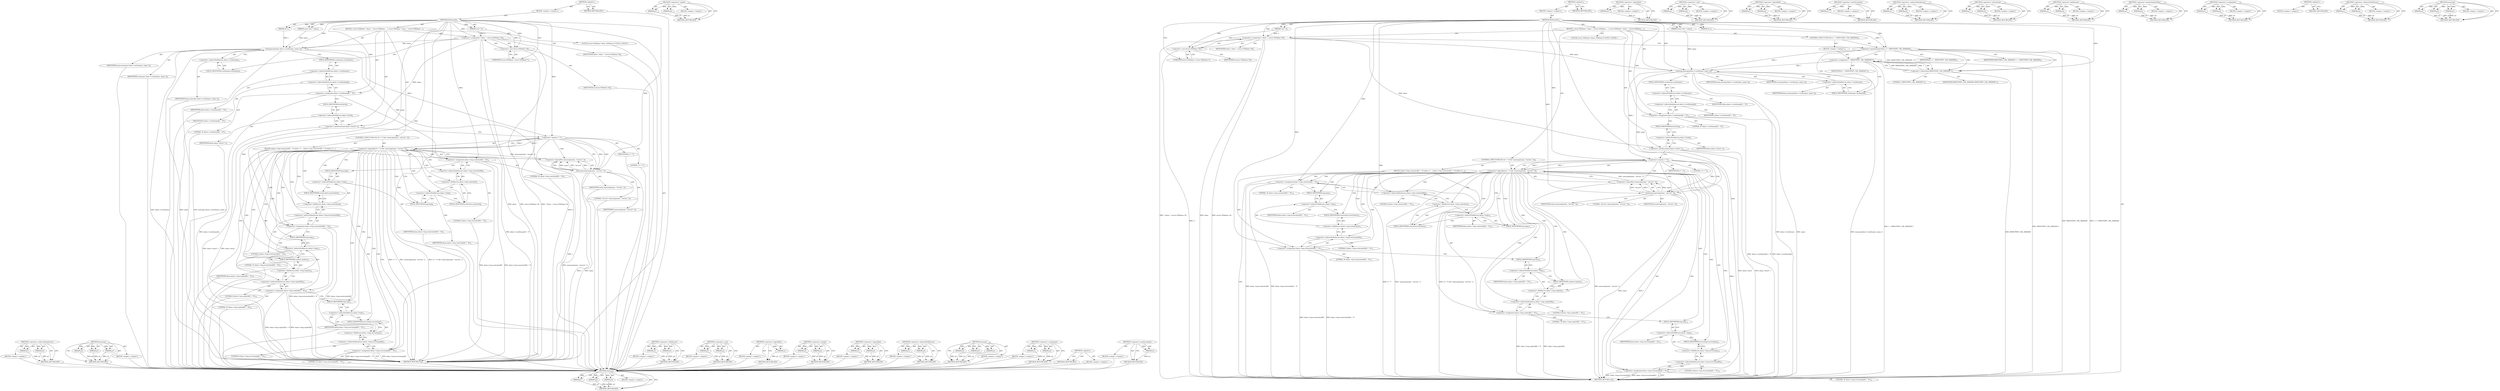 digraph "memcmp" {
vulnerable_131 [label=<(METHOD,&lt;operator&gt;.indirectIndexAccess)>];
vulnerable_132 [label=<(PARAM,p1)>];
vulnerable_133 [label=<(PARAM,p2)>];
vulnerable_134 [label=<(BLOCK,&lt;empty&gt;,&lt;empty&gt;)>];
vulnerable_135 [label=<(METHOD_RETURN,ANY)>];
vulnerable_154 [label=<(METHOD,memcmp)>];
vulnerable_155 [label=<(PARAM,p1)>];
vulnerable_156 [label=<(PARAM,p2)>];
vulnerable_157 [label=<(PARAM,p3)>];
vulnerable_158 [label=<(BLOCK,&lt;empty&gt;,&lt;empty&gt;)>];
vulnerable_159 [label=<(METHOD_RETURN,ANY)>];
vulnerable_6 [label=<(METHOD,&lt;global&gt;)<SUB>1</SUB>>];
vulnerable_7 [label=<(BLOCK,&lt;empty&gt;,&lt;empty&gt;)<SUB>1</SUB>>];
vulnerable_8 [label=<(METHOD,IGDstartelt)<SUB>1</SUB>>];
vulnerable_9 [label=<(PARAM,void * d)<SUB>1</SUB>>];
vulnerable_10 [label=<(PARAM,const char * name)<SUB>1</SUB>>];
vulnerable_11 [label=<(PARAM,int l)<SUB>1</SUB>>];
vulnerable_12 [label=<(BLOCK,{
 	struct IGDdatas * datas = (struct IGDdatas ...,{
 	struct IGDdatas * datas = (struct IGDdatas ...)<SUB>2</SUB>>];
vulnerable_13 [label="<(LOCAL,struct IGDdatas* datas: IGDdatas*)<SUB>3</SUB>>"];
vulnerable_14 [label=<(&lt;operator&gt;.assignment,* datas = (struct IGDdatas *)d)<SUB>3</SUB>>];
vulnerable_15 [label=<(IDENTIFIER,datas,* datas = (struct IGDdatas *)d)<SUB>3</SUB>>];
vulnerable_16 [label=<(&lt;operator&gt;.cast,(struct IGDdatas *)d)<SUB>3</SUB>>];
vulnerable_17 [label=<(UNKNOWN,struct IGDdatas *,struct IGDdatas *)<SUB>3</SUB>>];
vulnerable_18 [label=<(IDENTIFIER,d,(struct IGDdatas *)d)<SUB>3</SUB>>];
vulnerable_19 [label=<(memcpy,memcpy( datas-&gt;cureltname, name, l))<SUB>4</SUB>>];
vulnerable_20 [label=<(&lt;operator&gt;.indirectFieldAccess,datas-&gt;cureltname)<SUB>4</SUB>>];
vulnerable_21 [label=<(IDENTIFIER,datas,memcpy( datas-&gt;cureltname, name, l))<SUB>4</SUB>>];
vulnerable_22 [label=<(FIELD_IDENTIFIER,cureltname,cureltname)<SUB>4</SUB>>];
vulnerable_23 [label=<(IDENTIFIER,name,memcpy( datas-&gt;cureltname, name, l))<SUB>4</SUB>>];
vulnerable_24 [label=<(IDENTIFIER,l,memcpy( datas-&gt;cureltname, name, l))<SUB>4</SUB>>];
vulnerable_25 [label=<(&lt;operator&gt;.assignment,datas-&gt;cureltname[l] = '\0')<SUB>5</SUB>>];
vulnerable_26 [label=<(&lt;operator&gt;.indirectIndexAccess,datas-&gt;cureltname[l])<SUB>5</SUB>>];
vulnerable_27 [label=<(&lt;operator&gt;.indirectFieldAccess,datas-&gt;cureltname)<SUB>5</SUB>>];
vulnerable_28 [label=<(IDENTIFIER,datas,datas-&gt;cureltname[l] = '\0')<SUB>5</SUB>>];
vulnerable_29 [label=<(FIELD_IDENTIFIER,cureltname,cureltname)<SUB>5</SUB>>];
vulnerable_30 [label=<(IDENTIFIER,l,datas-&gt;cureltname[l] = '\0')<SUB>5</SUB>>];
vulnerable_31 [label=<(LITERAL,'\0',datas-&gt;cureltname[l] = '\0')<SUB>5</SUB>>];
vulnerable_32 [label=<(&lt;operator&gt;.postIncrement,datas-&gt;level++)<SUB>6</SUB>>];
vulnerable_33 [label=<(&lt;operator&gt;.indirectFieldAccess,datas-&gt;level)<SUB>6</SUB>>];
vulnerable_34 [label=<(IDENTIFIER,datas,datas-&gt;level++)<SUB>6</SUB>>];
vulnerable_35 [label=<(FIELD_IDENTIFIER,level,level)<SUB>6</SUB>>];
vulnerable_36 [label=<(CONTROL_STRUCTURE,IF,if ((l==7) &amp;&amp; !memcmp(name, &quot;service&quot;, l)))<SUB>7</SUB>>];
vulnerable_37 [label=<(&lt;operator&gt;.logicalAnd,(l==7) &amp;&amp; !memcmp(name, &quot;service&quot;, l))<SUB>7</SUB>>];
vulnerable_38 [label=<(&lt;operator&gt;.equals,l==7)<SUB>7</SUB>>];
vulnerable_39 [label=<(IDENTIFIER,l,l==7)<SUB>7</SUB>>];
vulnerable_40 [label=<(LITERAL,7,l==7)<SUB>7</SUB>>];
vulnerable_41 [label=<(&lt;operator&gt;.logicalNot,!memcmp(name, &quot;service&quot;, l))<SUB>7</SUB>>];
vulnerable_42 [label=<(memcmp,memcmp(name, &quot;service&quot;, l))<SUB>7</SUB>>];
vulnerable_43 [label=<(IDENTIFIER,name,memcmp(name, &quot;service&quot;, l))<SUB>7</SUB>>];
vulnerable_44 [label=<(LITERAL,&quot;service&quot;,memcmp(name, &quot;service&quot;, l))<SUB>7</SUB>>];
vulnerable_45 [label=<(IDENTIFIER,l,memcmp(name, &quot;service&quot;, l))<SUB>7</SUB>>];
vulnerable_46 [label=<(BLOCK,{
		datas-&gt;tmp.controlurl[0] = '\0';
		datas-&gt;t...,{
		datas-&gt;tmp.controlurl[0] = '\0';
		datas-&gt;t...)<SUB>7</SUB>>];
vulnerable_47 [label=<(&lt;operator&gt;.assignment,datas-&gt;tmp.controlurl[0] = '\0')<SUB>8</SUB>>];
vulnerable_48 [label=<(&lt;operator&gt;.indirectIndexAccess,datas-&gt;tmp.controlurl[0])<SUB>8</SUB>>];
vulnerable_49 [label=<(&lt;operator&gt;.fieldAccess,datas-&gt;tmp.controlurl)<SUB>8</SUB>>];
vulnerable_50 [label=<(&lt;operator&gt;.indirectFieldAccess,datas-&gt;tmp)<SUB>8</SUB>>];
vulnerable_51 [label=<(IDENTIFIER,datas,datas-&gt;tmp.controlurl[0] = '\0')<SUB>8</SUB>>];
vulnerable_52 [label=<(FIELD_IDENTIFIER,tmp,tmp)<SUB>8</SUB>>];
vulnerable_53 [label=<(FIELD_IDENTIFIER,controlurl,controlurl)<SUB>8</SUB>>];
vulnerable_54 [label=<(LITERAL,0,datas-&gt;tmp.controlurl[0] = '\0')<SUB>8</SUB>>];
vulnerable_55 [label=<(LITERAL,'\0',datas-&gt;tmp.controlurl[0] = '\0')<SUB>8</SUB>>];
vulnerable_56 [label=<(&lt;operator&gt;.assignment,datas-&gt;tmp.eventsuburl[0] = '\0')<SUB>9</SUB>>];
vulnerable_57 [label=<(&lt;operator&gt;.indirectIndexAccess,datas-&gt;tmp.eventsuburl[0])<SUB>9</SUB>>];
vulnerable_58 [label=<(&lt;operator&gt;.fieldAccess,datas-&gt;tmp.eventsuburl)<SUB>9</SUB>>];
vulnerable_59 [label=<(&lt;operator&gt;.indirectFieldAccess,datas-&gt;tmp)<SUB>9</SUB>>];
vulnerable_60 [label=<(IDENTIFIER,datas,datas-&gt;tmp.eventsuburl[0] = '\0')<SUB>9</SUB>>];
vulnerable_61 [label=<(FIELD_IDENTIFIER,tmp,tmp)<SUB>9</SUB>>];
vulnerable_62 [label=<(FIELD_IDENTIFIER,eventsuburl,eventsuburl)<SUB>9</SUB>>];
vulnerable_63 [label=<(LITERAL,0,datas-&gt;tmp.eventsuburl[0] = '\0')<SUB>9</SUB>>];
vulnerable_64 [label=<(LITERAL,'\0',datas-&gt;tmp.eventsuburl[0] = '\0')<SUB>9</SUB>>];
vulnerable_65 [label=<(&lt;operator&gt;.assignment,datas-&gt;tmp.scpdurl[0] = '\0')<SUB>10</SUB>>];
vulnerable_66 [label=<(&lt;operator&gt;.indirectIndexAccess,datas-&gt;tmp.scpdurl[0])<SUB>10</SUB>>];
vulnerable_67 [label=<(&lt;operator&gt;.fieldAccess,datas-&gt;tmp.scpdurl)<SUB>10</SUB>>];
vulnerable_68 [label=<(&lt;operator&gt;.indirectFieldAccess,datas-&gt;tmp)<SUB>10</SUB>>];
vulnerable_69 [label=<(IDENTIFIER,datas,datas-&gt;tmp.scpdurl[0] = '\0')<SUB>10</SUB>>];
vulnerable_70 [label=<(FIELD_IDENTIFIER,tmp,tmp)<SUB>10</SUB>>];
vulnerable_71 [label=<(FIELD_IDENTIFIER,scpdurl,scpdurl)<SUB>10</SUB>>];
vulnerable_72 [label=<(LITERAL,0,datas-&gt;tmp.scpdurl[0] = '\0')<SUB>10</SUB>>];
vulnerable_73 [label=<(LITERAL,'\0',datas-&gt;tmp.scpdurl[0] = '\0')<SUB>10</SUB>>];
vulnerable_74 [label=<(&lt;operator&gt;.assignment,datas-&gt;tmp.servicetype[0] = '\0')<SUB>11</SUB>>];
vulnerable_75 [label=<(&lt;operator&gt;.indirectIndexAccess,datas-&gt;tmp.servicetype[0])<SUB>11</SUB>>];
vulnerable_76 [label=<(&lt;operator&gt;.fieldAccess,datas-&gt;tmp.servicetype)<SUB>11</SUB>>];
vulnerable_77 [label=<(&lt;operator&gt;.indirectFieldAccess,datas-&gt;tmp)<SUB>11</SUB>>];
vulnerable_78 [label=<(IDENTIFIER,datas,datas-&gt;tmp.servicetype[0] = '\0')<SUB>11</SUB>>];
vulnerable_79 [label=<(FIELD_IDENTIFIER,tmp,tmp)<SUB>11</SUB>>];
vulnerable_80 [label=<(FIELD_IDENTIFIER,servicetype,servicetype)<SUB>11</SUB>>];
vulnerable_81 [label=<(LITERAL,0,datas-&gt;tmp.servicetype[0] = '\0')<SUB>11</SUB>>];
vulnerable_82 [label=<(LITERAL,'\0',datas-&gt;tmp.servicetype[0] = '\0')<SUB>11</SUB>>];
vulnerable_83 [label=<(METHOD_RETURN,void)<SUB>1</SUB>>];
vulnerable_85 [label=<(METHOD_RETURN,ANY)<SUB>1</SUB>>];
vulnerable_160 [label=<(METHOD,&lt;operator&gt;.fieldAccess)>];
vulnerable_161 [label=<(PARAM,p1)>];
vulnerable_162 [label=<(PARAM,p2)>];
vulnerable_163 [label=<(BLOCK,&lt;empty&gt;,&lt;empty&gt;)>];
vulnerable_164 [label=<(METHOD_RETURN,ANY)>];
vulnerable_115 [label=<(METHOD,&lt;operator&gt;.cast)>];
vulnerable_116 [label=<(PARAM,p1)>];
vulnerable_117 [label=<(PARAM,p2)>];
vulnerable_118 [label=<(BLOCK,&lt;empty&gt;,&lt;empty&gt;)>];
vulnerable_119 [label=<(METHOD_RETURN,ANY)>];
vulnerable_150 [label=<(METHOD,&lt;operator&gt;.logicalNot)>];
vulnerable_151 [label=<(PARAM,p1)>];
vulnerable_152 [label=<(BLOCK,&lt;empty&gt;,&lt;empty&gt;)>];
vulnerable_153 [label=<(METHOD_RETURN,ANY)>];
vulnerable_145 [label=<(METHOD,&lt;operator&gt;.equals)>];
vulnerable_146 [label=<(PARAM,p1)>];
vulnerable_147 [label=<(PARAM,p2)>];
vulnerable_148 [label=<(BLOCK,&lt;empty&gt;,&lt;empty&gt;)>];
vulnerable_149 [label=<(METHOD_RETURN,ANY)>];
vulnerable_140 [label=<(METHOD,&lt;operator&gt;.logicalAnd)>];
vulnerable_141 [label=<(PARAM,p1)>];
vulnerable_142 [label=<(PARAM,p2)>];
vulnerable_143 [label=<(BLOCK,&lt;empty&gt;,&lt;empty&gt;)>];
vulnerable_144 [label=<(METHOD_RETURN,ANY)>];
vulnerable_126 [label=<(METHOD,&lt;operator&gt;.indirectFieldAccess)>];
vulnerable_127 [label=<(PARAM,p1)>];
vulnerable_128 [label=<(PARAM,p2)>];
vulnerable_129 [label=<(BLOCK,&lt;empty&gt;,&lt;empty&gt;)>];
vulnerable_130 [label=<(METHOD_RETURN,ANY)>];
vulnerable_120 [label=<(METHOD,memcpy)>];
vulnerable_121 [label=<(PARAM,p1)>];
vulnerable_122 [label=<(PARAM,p2)>];
vulnerable_123 [label=<(PARAM,p3)>];
vulnerable_124 [label=<(BLOCK,&lt;empty&gt;,&lt;empty&gt;)>];
vulnerable_125 [label=<(METHOD_RETURN,ANY)>];
vulnerable_110 [label=<(METHOD,&lt;operator&gt;.assignment)>];
vulnerable_111 [label=<(PARAM,p1)>];
vulnerable_112 [label=<(PARAM,p2)>];
vulnerable_113 [label=<(BLOCK,&lt;empty&gt;,&lt;empty&gt;)>];
vulnerable_114 [label=<(METHOD_RETURN,ANY)>];
vulnerable_104 [label=<(METHOD,&lt;global&gt;)<SUB>1</SUB>>];
vulnerable_105 [label=<(BLOCK,&lt;empty&gt;,&lt;empty&gt;)>];
vulnerable_106 [label=<(METHOD_RETURN,ANY)>];
vulnerable_136 [label=<(METHOD,&lt;operator&gt;.postIncrement)>];
vulnerable_137 [label=<(PARAM,p1)>];
vulnerable_138 [label=<(BLOCK,&lt;empty&gt;,&lt;empty&gt;)>];
vulnerable_139 [label=<(METHOD_RETURN,ANY)>];
fixed_140 [label=<(METHOD,memcpy)>];
fixed_141 [label=<(PARAM,p1)>];
fixed_142 [label=<(PARAM,p2)>];
fixed_143 [label=<(PARAM,p3)>];
fixed_144 [label=<(BLOCK,&lt;empty&gt;,&lt;empty&gt;)>];
fixed_145 [label=<(METHOD_RETURN,ANY)>];
fixed_165 [label=<(METHOD,&lt;operator&gt;.equals)>];
fixed_166 [label=<(PARAM,p1)>];
fixed_167 [label=<(PARAM,p2)>];
fixed_168 [label=<(BLOCK,&lt;empty&gt;,&lt;empty&gt;)>];
fixed_169 [label=<(METHOD_RETURN,ANY)>];
fixed_6 [label=<(METHOD,&lt;global&gt;)<SUB>1</SUB>>];
fixed_7 [label=<(BLOCK,&lt;empty&gt;,&lt;empty&gt;)<SUB>1</SUB>>];
fixed_8 [label=<(METHOD,IGDstartelt)<SUB>1</SUB>>];
fixed_9 [label=<(PARAM,void * d)<SUB>1</SUB>>];
fixed_10 [label=<(PARAM,const char * name)<SUB>1</SUB>>];
fixed_11 [label=<(PARAM,int l)<SUB>1</SUB>>];
fixed_12 [label=<(BLOCK,{
 	struct IGDdatas * datas = (struct IGDdatas ...,{
 	struct IGDdatas * datas = (struct IGDdatas ...)<SUB>2</SUB>>];
fixed_13 [label="<(LOCAL,struct IGDdatas* datas: IGDdatas*)<SUB>3</SUB>>"];
fixed_14 [label=<(&lt;operator&gt;.assignment,* datas = (struct IGDdatas *)d)<SUB>3</SUB>>];
fixed_15 [label=<(IDENTIFIER,datas,* datas = (struct IGDdatas *)d)<SUB>3</SUB>>];
fixed_16 [label=<(&lt;operator&gt;.cast,(struct IGDdatas *)d)<SUB>3</SUB>>];
fixed_17 [label=<(UNKNOWN,struct IGDdatas *,struct IGDdatas *)<SUB>3</SUB>>];
fixed_18 [label=<(IDENTIFIER,d,(struct IGDdatas *)d)<SUB>3</SUB>>];
fixed_19 [label=<(CONTROL_STRUCTURE,IF,if (l &gt;= MINIUPNPC_URL_MAXSIZE))<SUB>4</SUB>>];
fixed_20 [label=<(&lt;operator&gt;.greaterEqualsThan,l &gt;= MINIUPNPC_URL_MAXSIZE)<SUB>4</SUB>>];
fixed_21 [label=<(IDENTIFIER,l,l &gt;= MINIUPNPC_URL_MAXSIZE)<SUB>4</SUB>>];
fixed_22 [label=<(IDENTIFIER,MINIUPNPC_URL_MAXSIZE,l &gt;= MINIUPNPC_URL_MAXSIZE)<SUB>4</SUB>>];
fixed_23 [label=<(BLOCK,&lt;empty&gt;,&lt;empty&gt;)<SUB>5</SUB>>];
fixed_24 [label=<(&lt;operator&gt;.assignment,l = MINIUPNPC_URL_MAXSIZE-1)<SUB>5</SUB>>];
fixed_25 [label=<(IDENTIFIER,l,l = MINIUPNPC_URL_MAXSIZE-1)<SUB>5</SUB>>];
fixed_26 [label=<(&lt;operator&gt;.subtraction,MINIUPNPC_URL_MAXSIZE-1)<SUB>5</SUB>>];
fixed_27 [label=<(IDENTIFIER,MINIUPNPC_URL_MAXSIZE,MINIUPNPC_URL_MAXSIZE-1)<SUB>5</SUB>>];
fixed_28 [label=<(LITERAL,1,MINIUPNPC_URL_MAXSIZE-1)<SUB>5</SUB>>];
fixed_29 [label=<(memcpy,memcpy(datas-&gt;cureltname, name, l))<SUB>6</SUB>>];
fixed_30 [label=<(&lt;operator&gt;.indirectFieldAccess,datas-&gt;cureltname)<SUB>6</SUB>>];
fixed_31 [label=<(IDENTIFIER,datas,memcpy(datas-&gt;cureltname, name, l))<SUB>6</SUB>>];
fixed_32 [label=<(FIELD_IDENTIFIER,cureltname,cureltname)<SUB>6</SUB>>];
fixed_33 [label=<(IDENTIFIER,name,memcpy(datas-&gt;cureltname, name, l))<SUB>6</SUB>>];
fixed_34 [label=<(IDENTIFIER,l,memcpy(datas-&gt;cureltname, name, l))<SUB>6</SUB>>];
fixed_35 [label=<(&lt;operator&gt;.assignment,datas-&gt;cureltname[l] = '\0')<SUB>7</SUB>>];
fixed_36 [label=<(&lt;operator&gt;.indirectIndexAccess,datas-&gt;cureltname[l])<SUB>7</SUB>>];
fixed_37 [label=<(&lt;operator&gt;.indirectFieldAccess,datas-&gt;cureltname)<SUB>7</SUB>>];
fixed_38 [label=<(IDENTIFIER,datas,datas-&gt;cureltname[l] = '\0')<SUB>7</SUB>>];
fixed_39 [label=<(FIELD_IDENTIFIER,cureltname,cureltname)<SUB>7</SUB>>];
fixed_40 [label=<(IDENTIFIER,l,datas-&gt;cureltname[l] = '\0')<SUB>7</SUB>>];
fixed_41 [label=<(LITERAL,'\0',datas-&gt;cureltname[l] = '\0')<SUB>7</SUB>>];
fixed_42 [label=<(&lt;operator&gt;.postIncrement,datas-&gt;level++)<SUB>8</SUB>>];
fixed_43 [label=<(&lt;operator&gt;.indirectFieldAccess,datas-&gt;level)<SUB>8</SUB>>];
fixed_44 [label=<(IDENTIFIER,datas,datas-&gt;level++)<SUB>8</SUB>>];
fixed_45 [label=<(FIELD_IDENTIFIER,level,level)<SUB>8</SUB>>];
fixed_46 [label=<(CONTROL_STRUCTURE,IF,if ((l==7) &amp;&amp; !memcmp(name, &quot;service&quot;, l)))<SUB>9</SUB>>];
fixed_47 [label=<(&lt;operator&gt;.logicalAnd,(l==7) &amp;&amp; !memcmp(name, &quot;service&quot;, l))<SUB>9</SUB>>];
fixed_48 [label=<(&lt;operator&gt;.equals,l==7)<SUB>9</SUB>>];
fixed_49 [label=<(IDENTIFIER,l,l==7)<SUB>9</SUB>>];
fixed_50 [label=<(LITERAL,7,l==7)<SUB>9</SUB>>];
fixed_51 [label=<(&lt;operator&gt;.logicalNot,!memcmp(name, &quot;service&quot;, l))<SUB>9</SUB>>];
fixed_52 [label=<(memcmp,memcmp(name, &quot;service&quot;, l))<SUB>9</SUB>>];
fixed_53 [label=<(IDENTIFIER,name,memcmp(name, &quot;service&quot;, l))<SUB>9</SUB>>];
fixed_54 [label=<(LITERAL,&quot;service&quot;,memcmp(name, &quot;service&quot;, l))<SUB>9</SUB>>];
fixed_55 [label=<(IDENTIFIER,l,memcmp(name, &quot;service&quot;, l))<SUB>9</SUB>>];
fixed_56 [label=<(BLOCK,{
		datas-&gt;tmp.controlurl[0] = '\0';
		datas-&gt;t...,{
		datas-&gt;tmp.controlurl[0] = '\0';
		datas-&gt;t...)<SUB>9</SUB>>];
fixed_57 [label=<(&lt;operator&gt;.assignment,datas-&gt;tmp.controlurl[0] = '\0')<SUB>10</SUB>>];
fixed_58 [label=<(&lt;operator&gt;.indirectIndexAccess,datas-&gt;tmp.controlurl[0])<SUB>10</SUB>>];
fixed_59 [label=<(&lt;operator&gt;.fieldAccess,datas-&gt;tmp.controlurl)<SUB>10</SUB>>];
fixed_60 [label=<(&lt;operator&gt;.indirectFieldAccess,datas-&gt;tmp)<SUB>10</SUB>>];
fixed_61 [label=<(IDENTIFIER,datas,datas-&gt;tmp.controlurl[0] = '\0')<SUB>10</SUB>>];
fixed_62 [label=<(FIELD_IDENTIFIER,tmp,tmp)<SUB>10</SUB>>];
fixed_63 [label=<(FIELD_IDENTIFIER,controlurl,controlurl)<SUB>10</SUB>>];
fixed_64 [label=<(LITERAL,0,datas-&gt;tmp.controlurl[0] = '\0')<SUB>10</SUB>>];
fixed_65 [label=<(LITERAL,'\0',datas-&gt;tmp.controlurl[0] = '\0')<SUB>10</SUB>>];
fixed_66 [label=<(&lt;operator&gt;.assignment,datas-&gt;tmp.eventsuburl[0] = '\0')<SUB>11</SUB>>];
fixed_67 [label=<(&lt;operator&gt;.indirectIndexAccess,datas-&gt;tmp.eventsuburl[0])<SUB>11</SUB>>];
fixed_68 [label=<(&lt;operator&gt;.fieldAccess,datas-&gt;tmp.eventsuburl)<SUB>11</SUB>>];
fixed_69 [label=<(&lt;operator&gt;.indirectFieldAccess,datas-&gt;tmp)<SUB>11</SUB>>];
fixed_70 [label=<(IDENTIFIER,datas,datas-&gt;tmp.eventsuburl[0] = '\0')<SUB>11</SUB>>];
fixed_71 [label=<(FIELD_IDENTIFIER,tmp,tmp)<SUB>11</SUB>>];
fixed_72 [label=<(FIELD_IDENTIFIER,eventsuburl,eventsuburl)<SUB>11</SUB>>];
fixed_73 [label=<(LITERAL,0,datas-&gt;tmp.eventsuburl[0] = '\0')<SUB>11</SUB>>];
fixed_74 [label=<(LITERAL,'\0',datas-&gt;tmp.eventsuburl[0] = '\0')<SUB>11</SUB>>];
fixed_75 [label=<(&lt;operator&gt;.assignment,datas-&gt;tmp.scpdurl[0] = '\0')<SUB>12</SUB>>];
fixed_76 [label=<(&lt;operator&gt;.indirectIndexAccess,datas-&gt;tmp.scpdurl[0])<SUB>12</SUB>>];
fixed_77 [label=<(&lt;operator&gt;.fieldAccess,datas-&gt;tmp.scpdurl)<SUB>12</SUB>>];
fixed_78 [label=<(&lt;operator&gt;.indirectFieldAccess,datas-&gt;tmp)<SUB>12</SUB>>];
fixed_79 [label=<(IDENTIFIER,datas,datas-&gt;tmp.scpdurl[0] = '\0')<SUB>12</SUB>>];
fixed_80 [label=<(FIELD_IDENTIFIER,tmp,tmp)<SUB>12</SUB>>];
fixed_81 [label=<(FIELD_IDENTIFIER,scpdurl,scpdurl)<SUB>12</SUB>>];
fixed_82 [label=<(LITERAL,0,datas-&gt;tmp.scpdurl[0] = '\0')<SUB>12</SUB>>];
fixed_83 [label=<(LITERAL,'\0',datas-&gt;tmp.scpdurl[0] = '\0')<SUB>12</SUB>>];
fixed_84 [label=<(&lt;operator&gt;.assignment,datas-&gt;tmp.servicetype[0] = '\0')<SUB>13</SUB>>];
fixed_85 [label=<(&lt;operator&gt;.indirectIndexAccess,datas-&gt;tmp.servicetype[0])<SUB>13</SUB>>];
fixed_86 [label=<(&lt;operator&gt;.fieldAccess,datas-&gt;tmp.servicetype)<SUB>13</SUB>>];
fixed_87 [label=<(&lt;operator&gt;.indirectFieldAccess,datas-&gt;tmp)<SUB>13</SUB>>];
fixed_88 [label=<(IDENTIFIER,datas,datas-&gt;tmp.servicetype[0] = '\0')<SUB>13</SUB>>];
fixed_89 [label=<(FIELD_IDENTIFIER,tmp,tmp)<SUB>13</SUB>>];
fixed_90 [label=<(FIELD_IDENTIFIER,servicetype,servicetype)<SUB>13</SUB>>];
fixed_91 [label=<(LITERAL,0,datas-&gt;tmp.servicetype[0] = '\0')<SUB>13</SUB>>];
fixed_92 [label=<(LITERAL,'\0',datas-&gt;tmp.servicetype[0] = '\0')<SUB>13</SUB>>];
fixed_93 [label=<(METHOD_RETURN,void)<SUB>1</SUB>>];
fixed_95 [label=<(METHOD_RETURN,ANY)<SUB>1</SUB>>];
fixed_170 [label=<(METHOD,&lt;operator&gt;.logicalNot)>];
fixed_171 [label=<(PARAM,p1)>];
fixed_172 [label=<(BLOCK,&lt;empty&gt;,&lt;empty&gt;)>];
fixed_173 [label=<(METHOD_RETURN,ANY)>];
fixed_125 [label=<(METHOD,&lt;operator&gt;.cast)>];
fixed_126 [label=<(PARAM,p1)>];
fixed_127 [label=<(PARAM,p2)>];
fixed_128 [label=<(BLOCK,&lt;empty&gt;,&lt;empty&gt;)>];
fixed_129 [label=<(METHOD_RETURN,ANY)>];
fixed_160 [label=<(METHOD,&lt;operator&gt;.logicalAnd)>];
fixed_161 [label=<(PARAM,p1)>];
fixed_162 [label=<(PARAM,p2)>];
fixed_163 [label=<(BLOCK,&lt;empty&gt;,&lt;empty&gt;)>];
fixed_164 [label=<(METHOD_RETURN,ANY)>];
fixed_156 [label=<(METHOD,&lt;operator&gt;.postIncrement)>];
fixed_157 [label=<(PARAM,p1)>];
fixed_158 [label=<(BLOCK,&lt;empty&gt;,&lt;empty&gt;)>];
fixed_159 [label=<(METHOD_RETURN,ANY)>];
fixed_151 [label=<(METHOD,&lt;operator&gt;.indirectIndexAccess)>];
fixed_152 [label=<(PARAM,p1)>];
fixed_153 [label=<(PARAM,p2)>];
fixed_154 [label=<(BLOCK,&lt;empty&gt;,&lt;empty&gt;)>];
fixed_155 [label=<(METHOD_RETURN,ANY)>];
fixed_135 [label=<(METHOD,&lt;operator&gt;.subtraction)>];
fixed_136 [label=<(PARAM,p1)>];
fixed_137 [label=<(PARAM,p2)>];
fixed_138 [label=<(BLOCK,&lt;empty&gt;,&lt;empty&gt;)>];
fixed_139 [label=<(METHOD_RETURN,ANY)>];
fixed_180 [label=<(METHOD,&lt;operator&gt;.fieldAccess)>];
fixed_181 [label=<(PARAM,p1)>];
fixed_182 [label=<(PARAM,p2)>];
fixed_183 [label=<(BLOCK,&lt;empty&gt;,&lt;empty&gt;)>];
fixed_184 [label=<(METHOD_RETURN,ANY)>];
fixed_130 [label=<(METHOD,&lt;operator&gt;.greaterEqualsThan)>];
fixed_131 [label=<(PARAM,p1)>];
fixed_132 [label=<(PARAM,p2)>];
fixed_133 [label=<(BLOCK,&lt;empty&gt;,&lt;empty&gt;)>];
fixed_134 [label=<(METHOD_RETURN,ANY)>];
fixed_120 [label=<(METHOD,&lt;operator&gt;.assignment)>];
fixed_121 [label=<(PARAM,p1)>];
fixed_122 [label=<(PARAM,p2)>];
fixed_123 [label=<(BLOCK,&lt;empty&gt;,&lt;empty&gt;)>];
fixed_124 [label=<(METHOD_RETURN,ANY)>];
fixed_114 [label=<(METHOD,&lt;global&gt;)<SUB>1</SUB>>];
fixed_115 [label=<(BLOCK,&lt;empty&gt;,&lt;empty&gt;)>];
fixed_116 [label=<(METHOD_RETURN,ANY)>];
fixed_146 [label=<(METHOD,&lt;operator&gt;.indirectFieldAccess)>];
fixed_147 [label=<(PARAM,p1)>];
fixed_148 [label=<(PARAM,p2)>];
fixed_149 [label=<(BLOCK,&lt;empty&gt;,&lt;empty&gt;)>];
fixed_150 [label=<(METHOD_RETURN,ANY)>];
fixed_174 [label=<(METHOD,memcmp)>];
fixed_175 [label=<(PARAM,p1)>];
fixed_176 [label=<(PARAM,p2)>];
fixed_177 [label=<(PARAM,p3)>];
fixed_178 [label=<(BLOCK,&lt;empty&gt;,&lt;empty&gt;)>];
fixed_179 [label=<(METHOD_RETURN,ANY)>];
vulnerable_131 -> vulnerable_132  [key=0, label="AST: "];
vulnerable_131 -> vulnerable_132  [key=1, label="DDG: "];
vulnerable_131 -> vulnerable_134  [key=0, label="AST: "];
vulnerable_131 -> vulnerable_133  [key=0, label="AST: "];
vulnerable_131 -> vulnerable_133  [key=1, label="DDG: "];
vulnerable_131 -> vulnerable_135  [key=0, label="AST: "];
vulnerable_131 -> vulnerable_135  [key=1, label="CFG: "];
vulnerable_132 -> vulnerable_135  [key=0, label="DDG: p1"];
vulnerable_133 -> vulnerable_135  [key=0, label="DDG: p2"];
vulnerable_134 -> fixed_140  [key=0];
vulnerable_135 -> fixed_140  [key=0];
vulnerable_154 -> vulnerable_155  [key=0, label="AST: "];
vulnerable_154 -> vulnerable_155  [key=1, label="DDG: "];
vulnerable_154 -> vulnerable_158  [key=0, label="AST: "];
vulnerable_154 -> vulnerable_156  [key=0, label="AST: "];
vulnerable_154 -> vulnerable_156  [key=1, label="DDG: "];
vulnerable_154 -> vulnerable_159  [key=0, label="AST: "];
vulnerable_154 -> vulnerable_159  [key=1, label="CFG: "];
vulnerable_154 -> vulnerable_157  [key=0, label="AST: "];
vulnerable_154 -> vulnerable_157  [key=1, label="DDG: "];
vulnerable_155 -> vulnerable_159  [key=0, label="DDG: p1"];
vulnerable_156 -> vulnerable_159  [key=0, label="DDG: p2"];
vulnerable_157 -> vulnerable_159  [key=0, label="DDG: p3"];
vulnerable_158 -> fixed_140  [key=0];
vulnerable_159 -> fixed_140  [key=0];
vulnerable_6 -> vulnerable_7  [key=0, label="AST: "];
vulnerable_6 -> vulnerable_85  [key=0, label="AST: "];
vulnerable_6 -> vulnerable_85  [key=1, label="CFG: "];
vulnerable_7 -> vulnerable_8  [key=0, label="AST: "];
vulnerable_8 -> vulnerable_9  [key=0, label="AST: "];
vulnerable_8 -> vulnerable_9  [key=1, label="DDG: "];
vulnerable_8 -> vulnerable_10  [key=0, label="AST: "];
vulnerable_8 -> vulnerable_10  [key=1, label="DDG: "];
vulnerable_8 -> vulnerable_11  [key=0, label="AST: "];
vulnerable_8 -> vulnerable_11  [key=1, label="DDG: "];
vulnerable_8 -> vulnerable_12  [key=0, label="AST: "];
vulnerable_8 -> vulnerable_83  [key=0, label="AST: "];
vulnerable_8 -> vulnerable_17  [key=0, label="CFG: "];
vulnerable_8 -> vulnerable_14  [key=0, label="DDG: "];
vulnerable_8 -> vulnerable_25  [key=0, label="DDG: "];
vulnerable_8 -> vulnerable_19  [key=0, label="DDG: "];
vulnerable_8 -> vulnerable_16  [key=0, label="DDG: "];
vulnerable_8 -> vulnerable_47  [key=0, label="DDG: "];
vulnerable_8 -> vulnerable_56  [key=0, label="DDG: "];
vulnerable_8 -> vulnerable_65  [key=0, label="DDG: "];
vulnerable_8 -> vulnerable_74  [key=0, label="DDG: "];
vulnerable_8 -> vulnerable_38  [key=0, label="DDG: "];
vulnerable_8 -> vulnerable_42  [key=0, label="DDG: "];
vulnerable_9 -> vulnerable_14  [key=0, label="DDG: d"];
vulnerable_9 -> vulnerable_16  [key=0, label="DDG: d"];
vulnerable_10 -> vulnerable_19  [key=0, label="DDG: name"];
vulnerable_11 -> vulnerable_19  [key=0, label="DDG: l"];
vulnerable_12 -> vulnerable_13  [key=0, label="AST: "];
vulnerable_12 -> vulnerable_14  [key=0, label="AST: "];
vulnerable_12 -> vulnerable_19  [key=0, label="AST: "];
vulnerable_12 -> vulnerable_25  [key=0, label="AST: "];
vulnerable_12 -> vulnerable_32  [key=0, label="AST: "];
vulnerable_12 -> vulnerable_36  [key=0, label="AST: "];
vulnerable_13 -> fixed_140  [key=0];
vulnerable_14 -> vulnerable_15  [key=0, label="AST: "];
vulnerable_14 -> vulnerable_16  [key=0, label="AST: "];
vulnerable_14 -> vulnerable_22  [key=0, label="CFG: "];
vulnerable_14 -> vulnerable_83  [key=0, label="DDG: datas"];
vulnerable_14 -> vulnerable_83  [key=1, label="DDG: (struct IGDdatas *)d"];
vulnerable_14 -> vulnerable_83  [key=2, label="DDG: * datas = (struct IGDdatas *)d"];
vulnerable_14 -> vulnerable_19  [key=0, label="DDG: datas"];
vulnerable_14 -> vulnerable_32  [key=0, label="DDG: datas"];
vulnerable_15 -> fixed_140  [key=0];
vulnerable_16 -> vulnerable_17  [key=0, label="AST: "];
vulnerable_16 -> vulnerable_18  [key=0, label="AST: "];
vulnerable_16 -> vulnerable_14  [key=0, label="CFG: "];
vulnerable_16 -> vulnerable_83  [key=0, label="DDG: d"];
vulnerable_17 -> vulnerable_16  [key=0, label="CFG: "];
vulnerable_18 -> fixed_140  [key=0];
vulnerable_19 -> vulnerable_20  [key=0, label="AST: "];
vulnerable_19 -> vulnerable_23  [key=0, label="AST: "];
vulnerable_19 -> vulnerable_24  [key=0, label="AST: "];
vulnerable_19 -> vulnerable_29  [key=0, label="CFG: "];
vulnerable_19 -> vulnerable_83  [key=0, label="DDG: datas-&gt;cureltname"];
vulnerable_19 -> vulnerable_83  [key=1, label="DDG: name"];
vulnerable_19 -> vulnerable_83  [key=2, label="DDG: memcpy( datas-&gt;cureltname, name, l)"];
vulnerable_19 -> vulnerable_38  [key=0, label="DDG: l"];
vulnerable_19 -> vulnerable_42  [key=0, label="DDG: name"];
vulnerable_20 -> vulnerable_21  [key=0, label="AST: "];
vulnerable_20 -> vulnerable_22  [key=0, label="AST: "];
vulnerable_20 -> vulnerable_19  [key=0, label="CFG: "];
vulnerable_21 -> fixed_140  [key=0];
vulnerable_22 -> vulnerable_20  [key=0, label="CFG: "];
vulnerable_23 -> fixed_140  [key=0];
vulnerable_24 -> fixed_140  [key=0];
vulnerable_25 -> vulnerable_26  [key=0, label="AST: "];
vulnerable_25 -> vulnerable_31  [key=0, label="AST: "];
vulnerable_25 -> vulnerable_35  [key=0, label="CFG: "];
vulnerable_25 -> vulnerable_83  [key=0, label="DDG: datas-&gt;cureltname[l]"];
vulnerable_25 -> vulnerable_83  [key=1, label="DDG: datas-&gt;cureltname[l] = '\0'"];
vulnerable_26 -> vulnerable_27  [key=0, label="AST: "];
vulnerable_26 -> vulnerable_30  [key=0, label="AST: "];
vulnerable_26 -> vulnerable_25  [key=0, label="CFG: "];
vulnerable_27 -> vulnerable_28  [key=0, label="AST: "];
vulnerable_27 -> vulnerable_29  [key=0, label="AST: "];
vulnerable_27 -> vulnerable_26  [key=0, label="CFG: "];
vulnerable_28 -> fixed_140  [key=0];
vulnerable_29 -> vulnerable_27  [key=0, label="CFG: "];
vulnerable_30 -> fixed_140  [key=0];
vulnerable_31 -> fixed_140  [key=0];
vulnerable_32 -> vulnerable_33  [key=0, label="AST: "];
vulnerable_32 -> vulnerable_38  [key=0, label="CFG: "];
vulnerable_32 -> vulnerable_83  [key=0, label="DDG: datas-&gt;level"];
vulnerable_32 -> vulnerable_83  [key=1, label="DDG: datas-&gt;level++"];
vulnerable_33 -> vulnerable_34  [key=0, label="AST: "];
vulnerable_33 -> vulnerable_35  [key=0, label="AST: "];
vulnerable_33 -> vulnerable_32  [key=0, label="CFG: "];
vulnerable_34 -> fixed_140  [key=0];
vulnerable_35 -> vulnerable_33  [key=0, label="CFG: "];
vulnerable_36 -> vulnerable_37  [key=0, label="AST: "];
vulnerable_36 -> vulnerable_46  [key=0, label="AST: "];
vulnerable_37 -> vulnerable_38  [key=0, label="AST: "];
vulnerable_37 -> vulnerable_41  [key=0, label="AST: "];
vulnerable_37 -> vulnerable_83  [key=0, label="CFG: "];
vulnerable_37 -> vulnerable_83  [key=1, label="DDG: l==7"];
vulnerable_37 -> vulnerable_83  [key=2, label="DDG: !memcmp(name, &quot;service&quot;, l)"];
vulnerable_37 -> vulnerable_83  [key=3, label="DDG: (l==7) &amp;&amp; !memcmp(name, &quot;service&quot;, l)"];
vulnerable_37 -> vulnerable_52  [key=0, label="CFG: "];
vulnerable_37 -> vulnerable_52  [key=1, label="CDG: "];
vulnerable_37 -> vulnerable_80  [key=0, label="CDG: "];
vulnerable_37 -> vulnerable_47  [key=0, label="CDG: "];
vulnerable_37 -> vulnerable_48  [key=0, label="CDG: "];
vulnerable_37 -> vulnerable_58  [key=0, label="CDG: "];
vulnerable_37 -> vulnerable_68  [key=0, label="CDG: "];
vulnerable_37 -> vulnerable_49  [key=0, label="CDG: "];
vulnerable_37 -> vulnerable_61  [key=0, label="CDG: "];
vulnerable_37 -> vulnerable_77  [key=0, label="CDG: "];
vulnerable_37 -> vulnerable_57  [key=0, label="CDG: "];
vulnerable_37 -> vulnerable_66  [key=0, label="CDG: "];
vulnerable_37 -> vulnerable_71  [key=0, label="CDG: "];
vulnerable_37 -> vulnerable_75  [key=0, label="CDG: "];
vulnerable_37 -> vulnerable_53  [key=0, label="CDG: "];
vulnerable_37 -> vulnerable_56  [key=0, label="CDG: "];
vulnerable_37 -> vulnerable_67  [key=0, label="CDG: "];
vulnerable_37 -> vulnerable_70  [key=0, label="CDG: "];
vulnerable_37 -> vulnerable_74  [key=0, label="CDG: "];
vulnerable_37 -> vulnerable_76  [key=0, label="CDG: "];
vulnerable_37 -> vulnerable_65  [key=0, label="CDG: "];
vulnerable_37 -> vulnerable_50  [key=0, label="CDG: "];
vulnerable_37 -> vulnerable_59  [key=0, label="CDG: "];
vulnerable_37 -> vulnerable_62  [key=0, label="CDG: "];
vulnerable_37 -> vulnerable_79  [key=0, label="CDG: "];
vulnerable_38 -> vulnerable_39  [key=0, label="AST: "];
vulnerable_38 -> vulnerable_40  [key=0, label="AST: "];
vulnerable_38 -> vulnerable_37  [key=0, label="CFG: "];
vulnerable_38 -> vulnerable_37  [key=1, label="DDG: l"];
vulnerable_38 -> vulnerable_37  [key=2, label="DDG: 7"];
vulnerable_38 -> vulnerable_42  [key=0, label="CFG: "];
vulnerable_38 -> vulnerable_42  [key=1, label="DDG: l"];
vulnerable_38 -> vulnerable_42  [key=2, label="CDG: "];
vulnerable_38 -> vulnerable_83  [key=0, label="DDG: l"];
vulnerable_38 -> vulnerable_41  [key=0, label="CDG: "];
vulnerable_39 -> fixed_140  [key=0];
vulnerable_40 -> fixed_140  [key=0];
vulnerable_41 -> vulnerable_42  [key=0, label="AST: "];
vulnerable_41 -> vulnerable_37  [key=0, label="CFG: "];
vulnerable_41 -> vulnerable_37  [key=1, label="DDG: memcmp(name, &quot;service&quot;, l)"];
vulnerable_41 -> vulnerable_83  [key=0, label="DDG: memcmp(name, &quot;service&quot;, l)"];
vulnerable_42 -> vulnerable_43  [key=0, label="AST: "];
vulnerable_42 -> vulnerable_44  [key=0, label="AST: "];
vulnerable_42 -> vulnerable_45  [key=0, label="AST: "];
vulnerable_42 -> vulnerable_41  [key=0, label="CFG: "];
vulnerable_42 -> vulnerable_41  [key=1, label="DDG: name"];
vulnerable_42 -> vulnerable_41  [key=2, label="DDG: &quot;service&quot;"];
vulnerable_42 -> vulnerable_41  [key=3, label="DDG: l"];
vulnerable_42 -> vulnerable_83  [key=0, label="DDG: name"];
vulnerable_42 -> vulnerable_83  [key=1, label="DDG: l"];
vulnerable_43 -> fixed_140  [key=0];
vulnerable_44 -> fixed_140  [key=0];
vulnerable_45 -> fixed_140  [key=0];
vulnerable_46 -> vulnerable_47  [key=0, label="AST: "];
vulnerable_46 -> vulnerable_56  [key=0, label="AST: "];
vulnerable_46 -> vulnerable_65  [key=0, label="AST: "];
vulnerable_46 -> vulnerable_74  [key=0, label="AST: "];
vulnerable_47 -> vulnerable_48  [key=0, label="AST: "];
vulnerable_47 -> vulnerable_55  [key=0, label="AST: "];
vulnerable_47 -> vulnerable_61  [key=0, label="CFG: "];
vulnerable_47 -> vulnerable_83  [key=0, label="DDG: datas-&gt;tmp.controlurl[0]"];
vulnerable_47 -> vulnerable_83  [key=1, label="DDG: datas-&gt;tmp.controlurl[0] = '\0'"];
vulnerable_48 -> vulnerable_49  [key=0, label="AST: "];
vulnerable_48 -> vulnerable_54  [key=0, label="AST: "];
vulnerable_48 -> vulnerable_47  [key=0, label="CFG: "];
vulnerable_49 -> vulnerable_50  [key=0, label="AST: "];
vulnerable_49 -> vulnerable_53  [key=0, label="AST: "];
vulnerable_49 -> vulnerable_48  [key=0, label="CFG: "];
vulnerable_50 -> vulnerable_51  [key=0, label="AST: "];
vulnerable_50 -> vulnerable_52  [key=0, label="AST: "];
vulnerable_50 -> vulnerable_53  [key=0, label="CFG: "];
vulnerable_51 -> fixed_140  [key=0];
vulnerable_52 -> vulnerable_50  [key=0, label="CFG: "];
vulnerable_53 -> vulnerable_49  [key=0, label="CFG: "];
vulnerable_54 -> fixed_140  [key=0];
vulnerable_55 -> fixed_140  [key=0];
vulnerable_56 -> vulnerable_57  [key=0, label="AST: "];
vulnerable_56 -> vulnerable_64  [key=0, label="AST: "];
vulnerable_56 -> vulnerable_70  [key=0, label="CFG: "];
vulnerable_56 -> vulnerable_83  [key=0, label="DDG: datas-&gt;tmp.eventsuburl[0]"];
vulnerable_56 -> vulnerable_83  [key=1, label="DDG: datas-&gt;tmp.eventsuburl[0] = '\0'"];
vulnerable_57 -> vulnerable_58  [key=0, label="AST: "];
vulnerable_57 -> vulnerable_63  [key=0, label="AST: "];
vulnerable_57 -> vulnerable_56  [key=0, label="CFG: "];
vulnerable_58 -> vulnerable_59  [key=0, label="AST: "];
vulnerable_58 -> vulnerable_62  [key=0, label="AST: "];
vulnerable_58 -> vulnerable_57  [key=0, label="CFG: "];
vulnerable_59 -> vulnerable_60  [key=0, label="AST: "];
vulnerable_59 -> vulnerable_61  [key=0, label="AST: "];
vulnerable_59 -> vulnerable_62  [key=0, label="CFG: "];
vulnerable_60 -> fixed_140  [key=0];
vulnerable_61 -> vulnerable_59  [key=0, label="CFG: "];
vulnerable_62 -> vulnerable_58  [key=0, label="CFG: "];
vulnerable_63 -> fixed_140  [key=0];
vulnerable_64 -> fixed_140  [key=0];
vulnerable_65 -> vulnerable_66  [key=0, label="AST: "];
vulnerable_65 -> vulnerable_73  [key=0, label="AST: "];
vulnerable_65 -> vulnerable_79  [key=0, label="CFG: "];
vulnerable_65 -> vulnerable_83  [key=0, label="DDG: datas-&gt;tmp.scpdurl[0]"];
vulnerable_65 -> vulnerable_83  [key=1, label="DDG: datas-&gt;tmp.scpdurl[0] = '\0'"];
vulnerable_66 -> vulnerable_67  [key=0, label="AST: "];
vulnerable_66 -> vulnerable_72  [key=0, label="AST: "];
vulnerable_66 -> vulnerable_65  [key=0, label="CFG: "];
vulnerable_67 -> vulnerable_68  [key=0, label="AST: "];
vulnerable_67 -> vulnerable_71  [key=0, label="AST: "];
vulnerable_67 -> vulnerable_66  [key=0, label="CFG: "];
vulnerable_68 -> vulnerable_69  [key=0, label="AST: "];
vulnerable_68 -> vulnerable_70  [key=0, label="AST: "];
vulnerable_68 -> vulnerable_71  [key=0, label="CFG: "];
vulnerable_69 -> fixed_140  [key=0];
vulnerable_70 -> vulnerable_68  [key=0, label="CFG: "];
vulnerable_71 -> vulnerable_67  [key=0, label="CFG: "];
vulnerable_72 -> fixed_140  [key=0];
vulnerable_73 -> fixed_140  [key=0];
vulnerable_74 -> vulnerable_75  [key=0, label="AST: "];
vulnerable_74 -> vulnerable_82  [key=0, label="AST: "];
vulnerable_74 -> vulnerable_83  [key=0, label="CFG: "];
vulnerable_74 -> vulnerable_83  [key=1, label="DDG: datas-&gt;tmp.servicetype[0]"];
vulnerable_74 -> vulnerable_83  [key=2, label="DDG: datas-&gt;tmp.servicetype[0] = '\0'"];
vulnerable_75 -> vulnerable_76  [key=0, label="AST: "];
vulnerable_75 -> vulnerable_81  [key=0, label="AST: "];
vulnerable_75 -> vulnerable_74  [key=0, label="CFG: "];
vulnerable_76 -> vulnerable_77  [key=0, label="AST: "];
vulnerable_76 -> vulnerable_80  [key=0, label="AST: "];
vulnerable_76 -> vulnerable_75  [key=0, label="CFG: "];
vulnerable_77 -> vulnerable_78  [key=0, label="AST: "];
vulnerable_77 -> vulnerable_79  [key=0, label="AST: "];
vulnerable_77 -> vulnerable_80  [key=0, label="CFG: "];
vulnerable_78 -> fixed_140  [key=0];
vulnerable_79 -> vulnerable_77  [key=0, label="CFG: "];
vulnerable_80 -> vulnerable_76  [key=0, label="CFG: "];
vulnerable_81 -> fixed_140  [key=0];
vulnerable_82 -> fixed_140  [key=0];
vulnerable_83 -> fixed_140  [key=0];
vulnerable_85 -> fixed_140  [key=0];
vulnerable_160 -> vulnerable_161  [key=0, label="AST: "];
vulnerable_160 -> vulnerable_161  [key=1, label="DDG: "];
vulnerable_160 -> vulnerable_163  [key=0, label="AST: "];
vulnerable_160 -> vulnerable_162  [key=0, label="AST: "];
vulnerable_160 -> vulnerable_162  [key=1, label="DDG: "];
vulnerable_160 -> vulnerable_164  [key=0, label="AST: "];
vulnerable_160 -> vulnerable_164  [key=1, label="CFG: "];
vulnerable_161 -> vulnerable_164  [key=0, label="DDG: p1"];
vulnerable_162 -> vulnerable_164  [key=0, label="DDG: p2"];
vulnerable_163 -> fixed_140  [key=0];
vulnerable_164 -> fixed_140  [key=0];
vulnerable_115 -> vulnerable_116  [key=0, label="AST: "];
vulnerable_115 -> vulnerable_116  [key=1, label="DDG: "];
vulnerable_115 -> vulnerable_118  [key=0, label="AST: "];
vulnerable_115 -> vulnerable_117  [key=0, label="AST: "];
vulnerable_115 -> vulnerable_117  [key=1, label="DDG: "];
vulnerable_115 -> vulnerable_119  [key=0, label="AST: "];
vulnerable_115 -> vulnerable_119  [key=1, label="CFG: "];
vulnerable_116 -> vulnerable_119  [key=0, label="DDG: p1"];
vulnerable_117 -> vulnerable_119  [key=0, label="DDG: p2"];
vulnerable_118 -> fixed_140  [key=0];
vulnerable_119 -> fixed_140  [key=0];
vulnerable_150 -> vulnerable_151  [key=0, label="AST: "];
vulnerable_150 -> vulnerable_151  [key=1, label="DDG: "];
vulnerable_150 -> vulnerable_152  [key=0, label="AST: "];
vulnerable_150 -> vulnerable_153  [key=0, label="AST: "];
vulnerable_150 -> vulnerable_153  [key=1, label="CFG: "];
vulnerable_151 -> vulnerable_153  [key=0, label="DDG: p1"];
vulnerable_152 -> fixed_140  [key=0];
vulnerable_153 -> fixed_140  [key=0];
vulnerable_145 -> vulnerable_146  [key=0, label="AST: "];
vulnerable_145 -> vulnerable_146  [key=1, label="DDG: "];
vulnerable_145 -> vulnerable_148  [key=0, label="AST: "];
vulnerable_145 -> vulnerable_147  [key=0, label="AST: "];
vulnerable_145 -> vulnerable_147  [key=1, label="DDG: "];
vulnerable_145 -> vulnerable_149  [key=0, label="AST: "];
vulnerable_145 -> vulnerable_149  [key=1, label="CFG: "];
vulnerable_146 -> vulnerable_149  [key=0, label="DDG: p1"];
vulnerable_147 -> vulnerable_149  [key=0, label="DDG: p2"];
vulnerable_148 -> fixed_140  [key=0];
vulnerable_149 -> fixed_140  [key=0];
vulnerable_140 -> vulnerable_141  [key=0, label="AST: "];
vulnerable_140 -> vulnerable_141  [key=1, label="DDG: "];
vulnerable_140 -> vulnerable_143  [key=0, label="AST: "];
vulnerable_140 -> vulnerable_142  [key=0, label="AST: "];
vulnerable_140 -> vulnerable_142  [key=1, label="DDG: "];
vulnerable_140 -> vulnerable_144  [key=0, label="AST: "];
vulnerable_140 -> vulnerable_144  [key=1, label="CFG: "];
vulnerable_141 -> vulnerable_144  [key=0, label="DDG: p1"];
vulnerable_142 -> vulnerable_144  [key=0, label="DDG: p2"];
vulnerable_143 -> fixed_140  [key=0];
vulnerable_144 -> fixed_140  [key=0];
vulnerable_126 -> vulnerable_127  [key=0, label="AST: "];
vulnerable_126 -> vulnerable_127  [key=1, label="DDG: "];
vulnerable_126 -> vulnerable_129  [key=0, label="AST: "];
vulnerable_126 -> vulnerable_128  [key=0, label="AST: "];
vulnerable_126 -> vulnerable_128  [key=1, label="DDG: "];
vulnerable_126 -> vulnerable_130  [key=0, label="AST: "];
vulnerable_126 -> vulnerable_130  [key=1, label="CFG: "];
vulnerable_127 -> vulnerable_130  [key=0, label="DDG: p1"];
vulnerable_128 -> vulnerable_130  [key=0, label="DDG: p2"];
vulnerable_129 -> fixed_140  [key=0];
vulnerable_130 -> fixed_140  [key=0];
vulnerable_120 -> vulnerable_121  [key=0, label="AST: "];
vulnerable_120 -> vulnerable_121  [key=1, label="DDG: "];
vulnerable_120 -> vulnerable_124  [key=0, label="AST: "];
vulnerable_120 -> vulnerable_122  [key=0, label="AST: "];
vulnerable_120 -> vulnerable_122  [key=1, label="DDG: "];
vulnerable_120 -> vulnerable_125  [key=0, label="AST: "];
vulnerable_120 -> vulnerable_125  [key=1, label="CFG: "];
vulnerable_120 -> vulnerable_123  [key=0, label="AST: "];
vulnerable_120 -> vulnerable_123  [key=1, label="DDG: "];
vulnerable_121 -> vulnerable_125  [key=0, label="DDG: p1"];
vulnerable_122 -> vulnerable_125  [key=0, label="DDG: p2"];
vulnerable_123 -> vulnerable_125  [key=0, label="DDG: p3"];
vulnerable_124 -> fixed_140  [key=0];
vulnerable_125 -> fixed_140  [key=0];
vulnerable_110 -> vulnerable_111  [key=0, label="AST: "];
vulnerable_110 -> vulnerable_111  [key=1, label="DDG: "];
vulnerable_110 -> vulnerable_113  [key=0, label="AST: "];
vulnerable_110 -> vulnerable_112  [key=0, label="AST: "];
vulnerable_110 -> vulnerable_112  [key=1, label="DDG: "];
vulnerable_110 -> vulnerable_114  [key=0, label="AST: "];
vulnerable_110 -> vulnerable_114  [key=1, label="CFG: "];
vulnerable_111 -> vulnerable_114  [key=0, label="DDG: p1"];
vulnerable_112 -> vulnerable_114  [key=0, label="DDG: p2"];
vulnerable_113 -> fixed_140  [key=0];
vulnerable_114 -> fixed_140  [key=0];
vulnerable_104 -> vulnerable_105  [key=0, label="AST: "];
vulnerable_104 -> vulnerable_106  [key=0, label="AST: "];
vulnerable_104 -> vulnerable_106  [key=1, label="CFG: "];
vulnerable_105 -> fixed_140  [key=0];
vulnerable_106 -> fixed_140  [key=0];
vulnerable_136 -> vulnerable_137  [key=0, label="AST: "];
vulnerable_136 -> vulnerable_137  [key=1, label="DDG: "];
vulnerable_136 -> vulnerable_138  [key=0, label="AST: "];
vulnerable_136 -> vulnerable_139  [key=0, label="AST: "];
vulnerable_136 -> vulnerable_139  [key=1, label="CFG: "];
vulnerable_137 -> vulnerable_139  [key=0, label="DDG: p1"];
vulnerable_138 -> fixed_140  [key=0];
vulnerable_139 -> fixed_140  [key=0];
fixed_140 -> fixed_141  [key=0, label="AST: "];
fixed_140 -> fixed_141  [key=1, label="DDG: "];
fixed_140 -> fixed_144  [key=0, label="AST: "];
fixed_140 -> fixed_142  [key=0, label="AST: "];
fixed_140 -> fixed_142  [key=1, label="DDG: "];
fixed_140 -> fixed_145  [key=0, label="AST: "];
fixed_140 -> fixed_145  [key=1, label="CFG: "];
fixed_140 -> fixed_143  [key=0, label="AST: "];
fixed_140 -> fixed_143  [key=1, label="DDG: "];
fixed_141 -> fixed_145  [key=0, label="DDG: p1"];
fixed_142 -> fixed_145  [key=0, label="DDG: p2"];
fixed_143 -> fixed_145  [key=0, label="DDG: p3"];
fixed_165 -> fixed_166  [key=0, label="AST: "];
fixed_165 -> fixed_166  [key=1, label="DDG: "];
fixed_165 -> fixed_168  [key=0, label="AST: "];
fixed_165 -> fixed_167  [key=0, label="AST: "];
fixed_165 -> fixed_167  [key=1, label="DDG: "];
fixed_165 -> fixed_169  [key=0, label="AST: "];
fixed_165 -> fixed_169  [key=1, label="CFG: "];
fixed_166 -> fixed_169  [key=0, label="DDG: p1"];
fixed_167 -> fixed_169  [key=0, label="DDG: p2"];
fixed_6 -> fixed_7  [key=0, label="AST: "];
fixed_6 -> fixed_95  [key=0, label="AST: "];
fixed_6 -> fixed_95  [key=1, label="CFG: "];
fixed_7 -> fixed_8  [key=0, label="AST: "];
fixed_8 -> fixed_9  [key=0, label="AST: "];
fixed_8 -> fixed_9  [key=1, label="DDG: "];
fixed_8 -> fixed_10  [key=0, label="AST: "];
fixed_8 -> fixed_10  [key=1, label="DDG: "];
fixed_8 -> fixed_11  [key=0, label="AST: "];
fixed_8 -> fixed_11  [key=1, label="DDG: "];
fixed_8 -> fixed_12  [key=0, label="AST: "];
fixed_8 -> fixed_93  [key=0, label="AST: "];
fixed_8 -> fixed_17  [key=0, label="CFG: "];
fixed_8 -> fixed_14  [key=0, label="DDG: "];
fixed_8 -> fixed_35  [key=0, label="DDG: "];
fixed_8 -> fixed_29  [key=0, label="DDG: "];
fixed_8 -> fixed_16  [key=0, label="DDG: "];
fixed_8 -> fixed_20  [key=0, label="DDG: "];
fixed_8 -> fixed_57  [key=0, label="DDG: "];
fixed_8 -> fixed_66  [key=0, label="DDG: "];
fixed_8 -> fixed_75  [key=0, label="DDG: "];
fixed_8 -> fixed_84  [key=0, label="DDG: "];
fixed_8 -> fixed_48  [key=0, label="DDG: "];
fixed_8 -> fixed_26  [key=0, label="DDG: "];
fixed_8 -> fixed_52  [key=0, label="DDG: "];
fixed_9 -> fixed_14  [key=0, label="DDG: d"];
fixed_9 -> fixed_16  [key=0, label="DDG: d"];
fixed_10 -> fixed_29  [key=0, label="DDG: name"];
fixed_11 -> fixed_20  [key=0, label="DDG: l"];
fixed_12 -> fixed_13  [key=0, label="AST: "];
fixed_12 -> fixed_14  [key=0, label="AST: "];
fixed_12 -> fixed_19  [key=0, label="AST: "];
fixed_12 -> fixed_29  [key=0, label="AST: "];
fixed_12 -> fixed_35  [key=0, label="AST: "];
fixed_12 -> fixed_42  [key=0, label="AST: "];
fixed_12 -> fixed_46  [key=0, label="AST: "];
fixed_14 -> fixed_15  [key=0, label="AST: "];
fixed_14 -> fixed_16  [key=0, label="AST: "];
fixed_14 -> fixed_20  [key=0, label="CFG: "];
fixed_14 -> fixed_93  [key=0, label="DDG: datas"];
fixed_14 -> fixed_93  [key=1, label="DDG: (struct IGDdatas *)d"];
fixed_14 -> fixed_93  [key=2, label="DDG: * datas = (struct IGDdatas *)d"];
fixed_14 -> fixed_29  [key=0, label="DDG: datas"];
fixed_14 -> fixed_42  [key=0, label="DDG: datas"];
fixed_16 -> fixed_17  [key=0, label="AST: "];
fixed_16 -> fixed_18  [key=0, label="AST: "];
fixed_16 -> fixed_14  [key=0, label="CFG: "];
fixed_16 -> fixed_93  [key=0, label="DDG: d"];
fixed_17 -> fixed_16  [key=0, label="CFG: "];
fixed_19 -> fixed_20  [key=0, label="AST: "];
fixed_19 -> fixed_23  [key=0, label="AST: "];
fixed_20 -> fixed_21  [key=0, label="AST: "];
fixed_20 -> fixed_22  [key=0, label="AST: "];
fixed_20 -> fixed_26  [key=0, label="CFG: "];
fixed_20 -> fixed_26  [key=1, label="DDG: MINIUPNPC_URL_MAXSIZE"];
fixed_20 -> fixed_26  [key=2, label="CDG: "];
fixed_20 -> fixed_32  [key=0, label="CFG: "];
fixed_20 -> fixed_93  [key=0, label="DDG: MINIUPNPC_URL_MAXSIZE"];
fixed_20 -> fixed_93  [key=1, label="DDG: l &gt;= MINIUPNPC_URL_MAXSIZE"];
fixed_20 -> fixed_29  [key=0, label="DDG: l"];
fixed_20 -> fixed_24  [key=0, label="CDG: "];
fixed_23 -> fixed_24  [key=0, label="AST: "];
fixed_24 -> fixed_25  [key=0, label="AST: "];
fixed_24 -> fixed_26  [key=0, label="AST: "];
fixed_24 -> fixed_32  [key=0, label="CFG: "];
fixed_24 -> fixed_93  [key=0, label="DDG: MINIUPNPC_URL_MAXSIZE-1"];
fixed_24 -> fixed_93  [key=1, label="DDG: l = MINIUPNPC_URL_MAXSIZE-1"];
fixed_24 -> fixed_29  [key=0, label="DDG: l"];
fixed_26 -> fixed_27  [key=0, label="AST: "];
fixed_26 -> fixed_28  [key=0, label="AST: "];
fixed_26 -> fixed_24  [key=0, label="CFG: "];
fixed_26 -> fixed_24  [key=1, label="DDG: MINIUPNPC_URL_MAXSIZE"];
fixed_26 -> fixed_24  [key=2, label="DDG: 1"];
fixed_26 -> fixed_93  [key=0, label="DDG: MINIUPNPC_URL_MAXSIZE"];
fixed_29 -> fixed_30  [key=0, label="AST: "];
fixed_29 -> fixed_33  [key=0, label="AST: "];
fixed_29 -> fixed_34  [key=0, label="AST: "];
fixed_29 -> fixed_39  [key=0, label="CFG: "];
fixed_29 -> fixed_93  [key=0, label="DDG: datas-&gt;cureltname"];
fixed_29 -> fixed_93  [key=1, label="DDG: name"];
fixed_29 -> fixed_93  [key=2, label="DDG: memcpy(datas-&gt;cureltname, name, l)"];
fixed_29 -> fixed_48  [key=0, label="DDG: l"];
fixed_29 -> fixed_52  [key=0, label="DDG: name"];
fixed_30 -> fixed_31  [key=0, label="AST: "];
fixed_30 -> fixed_32  [key=0, label="AST: "];
fixed_30 -> fixed_29  [key=0, label="CFG: "];
fixed_32 -> fixed_30  [key=0, label="CFG: "];
fixed_35 -> fixed_36  [key=0, label="AST: "];
fixed_35 -> fixed_41  [key=0, label="AST: "];
fixed_35 -> fixed_45  [key=0, label="CFG: "];
fixed_35 -> fixed_93  [key=0, label="DDG: datas-&gt;cureltname[l]"];
fixed_35 -> fixed_93  [key=1, label="DDG: datas-&gt;cureltname[l] = '\0'"];
fixed_36 -> fixed_37  [key=0, label="AST: "];
fixed_36 -> fixed_40  [key=0, label="AST: "];
fixed_36 -> fixed_35  [key=0, label="CFG: "];
fixed_37 -> fixed_38  [key=0, label="AST: "];
fixed_37 -> fixed_39  [key=0, label="AST: "];
fixed_37 -> fixed_36  [key=0, label="CFG: "];
fixed_39 -> fixed_37  [key=0, label="CFG: "];
fixed_42 -> fixed_43  [key=0, label="AST: "];
fixed_42 -> fixed_48  [key=0, label="CFG: "];
fixed_42 -> fixed_93  [key=0, label="DDG: datas-&gt;level"];
fixed_42 -> fixed_93  [key=1, label="DDG: datas-&gt;level++"];
fixed_43 -> fixed_44  [key=0, label="AST: "];
fixed_43 -> fixed_45  [key=0, label="AST: "];
fixed_43 -> fixed_42  [key=0, label="CFG: "];
fixed_45 -> fixed_43  [key=0, label="CFG: "];
fixed_46 -> fixed_47  [key=0, label="AST: "];
fixed_46 -> fixed_56  [key=0, label="AST: "];
fixed_47 -> fixed_48  [key=0, label="AST: "];
fixed_47 -> fixed_51  [key=0, label="AST: "];
fixed_47 -> fixed_93  [key=0, label="CFG: "];
fixed_47 -> fixed_93  [key=1, label="DDG: l==7"];
fixed_47 -> fixed_93  [key=2, label="DDG: !memcmp(name, &quot;service&quot;, l)"];
fixed_47 -> fixed_93  [key=3, label="DDG: (l==7) &amp;&amp; !memcmp(name, &quot;service&quot;, l)"];
fixed_47 -> fixed_62  [key=0, label="CFG: "];
fixed_47 -> fixed_62  [key=1, label="CDG: "];
fixed_47 -> fixed_80  [key=0, label="CDG: "];
fixed_47 -> fixed_58  [key=0, label="CDG: "];
fixed_47 -> fixed_68  [key=0, label="CDG: "];
fixed_47 -> fixed_60  [key=0, label="CDG: "];
fixed_47 -> fixed_77  [key=0, label="CDG: "];
fixed_47 -> fixed_57  [key=0, label="CDG: "];
fixed_47 -> fixed_89  [key=0, label="CDG: "];
fixed_47 -> fixed_66  [key=0, label="CDG: "];
fixed_47 -> fixed_71  [key=0, label="CDG: "];
fixed_47 -> fixed_75  [key=0, label="CDG: "];
fixed_47 -> fixed_81  [key=0, label="CDG: "];
fixed_47 -> fixed_84  [key=0, label="CDG: "];
fixed_47 -> fixed_85  [key=0, label="CDG: "];
fixed_47 -> fixed_72  [key=0, label="CDG: "];
fixed_47 -> fixed_69  [key=0, label="CDG: "];
fixed_47 -> fixed_67  [key=0, label="CDG: "];
fixed_47 -> fixed_63  [key=0, label="CDG: "];
fixed_47 -> fixed_76  [key=0, label="CDG: "];
fixed_47 -> fixed_59  [key=0, label="CDG: "];
fixed_47 -> fixed_87  [key=0, label="CDG: "];
fixed_47 -> fixed_90  [key=0, label="CDG: "];
fixed_47 -> fixed_78  [key=0, label="CDG: "];
fixed_47 -> fixed_86  [key=0, label="CDG: "];
fixed_48 -> fixed_49  [key=0, label="AST: "];
fixed_48 -> fixed_50  [key=0, label="AST: "];
fixed_48 -> fixed_47  [key=0, label="CFG: "];
fixed_48 -> fixed_47  [key=1, label="DDG: l"];
fixed_48 -> fixed_47  [key=2, label="DDG: 7"];
fixed_48 -> fixed_52  [key=0, label="CFG: "];
fixed_48 -> fixed_52  [key=1, label="DDG: l"];
fixed_48 -> fixed_52  [key=2, label="CDG: "];
fixed_48 -> fixed_93  [key=0, label="DDG: l"];
fixed_48 -> fixed_51  [key=0, label="CDG: "];
fixed_51 -> fixed_52  [key=0, label="AST: "];
fixed_51 -> fixed_47  [key=0, label="CFG: "];
fixed_51 -> fixed_47  [key=1, label="DDG: memcmp(name, &quot;service&quot;, l)"];
fixed_51 -> fixed_93  [key=0, label="DDG: memcmp(name, &quot;service&quot;, l)"];
fixed_52 -> fixed_53  [key=0, label="AST: "];
fixed_52 -> fixed_54  [key=0, label="AST: "];
fixed_52 -> fixed_55  [key=0, label="AST: "];
fixed_52 -> fixed_51  [key=0, label="CFG: "];
fixed_52 -> fixed_51  [key=1, label="DDG: name"];
fixed_52 -> fixed_51  [key=2, label="DDG: &quot;service&quot;"];
fixed_52 -> fixed_51  [key=3, label="DDG: l"];
fixed_52 -> fixed_93  [key=0, label="DDG: name"];
fixed_52 -> fixed_93  [key=1, label="DDG: l"];
fixed_56 -> fixed_57  [key=0, label="AST: "];
fixed_56 -> fixed_66  [key=0, label="AST: "];
fixed_56 -> fixed_75  [key=0, label="AST: "];
fixed_56 -> fixed_84  [key=0, label="AST: "];
fixed_57 -> fixed_58  [key=0, label="AST: "];
fixed_57 -> fixed_65  [key=0, label="AST: "];
fixed_57 -> fixed_71  [key=0, label="CFG: "];
fixed_57 -> fixed_93  [key=0, label="DDG: datas-&gt;tmp.controlurl[0]"];
fixed_57 -> fixed_93  [key=1, label="DDG: datas-&gt;tmp.controlurl[0] = '\0'"];
fixed_58 -> fixed_59  [key=0, label="AST: "];
fixed_58 -> fixed_64  [key=0, label="AST: "];
fixed_58 -> fixed_57  [key=0, label="CFG: "];
fixed_59 -> fixed_60  [key=0, label="AST: "];
fixed_59 -> fixed_63  [key=0, label="AST: "];
fixed_59 -> fixed_58  [key=0, label="CFG: "];
fixed_60 -> fixed_61  [key=0, label="AST: "];
fixed_60 -> fixed_62  [key=0, label="AST: "];
fixed_60 -> fixed_63  [key=0, label="CFG: "];
fixed_62 -> fixed_60  [key=0, label="CFG: "];
fixed_63 -> fixed_59  [key=0, label="CFG: "];
fixed_66 -> fixed_67  [key=0, label="AST: "];
fixed_66 -> fixed_74  [key=0, label="AST: "];
fixed_66 -> fixed_80  [key=0, label="CFG: "];
fixed_66 -> fixed_93  [key=0, label="DDG: datas-&gt;tmp.eventsuburl[0]"];
fixed_66 -> fixed_93  [key=1, label="DDG: datas-&gt;tmp.eventsuburl[0] = '\0'"];
fixed_67 -> fixed_68  [key=0, label="AST: "];
fixed_67 -> fixed_73  [key=0, label="AST: "];
fixed_67 -> fixed_66  [key=0, label="CFG: "];
fixed_68 -> fixed_69  [key=0, label="AST: "];
fixed_68 -> fixed_72  [key=0, label="AST: "];
fixed_68 -> fixed_67  [key=0, label="CFG: "];
fixed_69 -> fixed_70  [key=0, label="AST: "];
fixed_69 -> fixed_71  [key=0, label="AST: "];
fixed_69 -> fixed_72  [key=0, label="CFG: "];
fixed_71 -> fixed_69  [key=0, label="CFG: "];
fixed_72 -> fixed_68  [key=0, label="CFG: "];
fixed_75 -> fixed_76  [key=0, label="AST: "];
fixed_75 -> fixed_83  [key=0, label="AST: "];
fixed_75 -> fixed_89  [key=0, label="CFG: "];
fixed_75 -> fixed_93  [key=0, label="DDG: datas-&gt;tmp.scpdurl[0]"];
fixed_75 -> fixed_93  [key=1, label="DDG: datas-&gt;tmp.scpdurl[0] = '\0'"];
fixed_76 -> fixed_77  [key=0, label="AST: "];
fixed_76 -> fixed_82  [key=0, label="AST: "];
fixed_76 -> fixed_75  [key=0, label="CFG: "];
fixed_77 -> fixed_78  [key=0, label="AST: "];
fixed_77 -> fixed_81  [key=0, label="AST: "];
fixed_77 -> fixed_76  [key=0, label="CFG: "];
fixed_78 -> fixed_79  [key=0, label="AST: "];
fixed_78 -> fixed_80  [key=0, label="AST: "];
fixed_78 -> fixed_81  [key=0, label="CFG: "];
fixed_80 -> fixed_78  [key=0, label="CFG: "];
fixed_81 -> fixed_77  [key=0, label="CFG: "];
fixed_84 -> fixed_85  [key=0, label="AST: "];
fixed_84 -> fixed_92  [key=0, label="AST: "];
fixed_84 -> fixed_93  [key=0, label="CFG: "];
fixed_84 -> fixed_93  [key=1, label="DDG: datas-&gt;tmp.servicetype[0]"];
fixed_84 -> fixed_93  [key=2, label="DDG: datas-&gt;tmp.servicetype[0] = '\0'"];
fixed_85 -> fixed_86  [key=0, label="AST: "];
fixed_85 -> fixed_91  [key=0, label="AST: "];
fixed_85 -> fixed_84  [key=0, label="CFG: "];
fixed_86 -> fixed_87  [key=0, label="AST: "];
fixed_86 -> fixed_90  [key=0, label="AST: "];
fixed_86 -> fixed_85  [key=0, label="CFG: "];
fixed_87 -> fixed_88  [key=0, label="AST: "];
fixed_87 -> fixed_89  [key=0, label="AST: "];
fixed_87 -> fixed_90  [key=0, label="CFG: "];
fixed_89 -> fixed_87  [key=0, label="CFG: "];
fixed_90 -> fixed_86  [key=0, label="CFG: "];
fixed_170 -> fixed_171  [key=0, label="AST: "];
fixed_170 -> fixed_171  [key=1, label="DDG: "];
fixed_170 -> fixed_172  [key=0, label="AST: "];
fixed_170 -> fixed_173  [key=0, label="AST: "];
fixed_170 -> fixed_173  [key=1, label="CFG: "];
fixed_171 -> fixed_173  [key=0, label="DDG: p1"];
fixed_125 -> fixed_126  [key=0, label="AST: "];
fixed_125 -> fixed_126  [key=1, label="DDG: "];
fixed_125 -> fixed_128  [key=0, label="AST: "];
fixed_125 -> fixed_127  [key=0, label="AST: "];
fixed_125 -> fixed_127  [key=1, label="DDG: "];
fixed_125 -> fixed_129  [key=0, label="AST: "];
fixed_125 -> fixed_129  [key=1, label="CFG: "];
fixed_126 -> fixed_129  [key=0, label="DDG: p1"];
fixed_127 -> fixed_129  [key=0, label="DDG: p2"];
fixed_160 -> fixed_161  [key=0, label="AST: "];
fixed_160 -> fixed_161  [key=1, label="DDG: "];
fixed_160 -> fixed_163  [key=0, label="AST: "];
fixed_160 -> fixed_162  [key=0, label="AST: "];
fixed_160 -> fixed_162  [key=1, label="DDG: "];
fixed_160 -> fixed_164  [key=0, label="AST: "];
fixed_160 -> fixed_164  [key=1, label="CFG: "];
fixed_161 -> fixed_164  [key=0, label="DDG: p1"];
fixed_162 -> fixed_164  [key=0, label="DDG: p2"];
fixed_156 -> fixed_157  [key=0, label="AST: "];
fixed_156 -> fixed_157  [key=1, label="DDG: "];
fixed_156 -> fixed_158  [key=0, label="AST: "];
fixed_156 -> fixed_159  [key=0, label="AST: "];
fixed_156 -> fixed_159  [key=1, label="CFG: "];
fixed_157 -> fixed_159  [key=0, label="DDG: p1"];
fixed_151 -> fixed_152  [key=0, label="AST: "];
fixed_151 -> fixed_152  [key=1, label="DDG: "];
fixed_151 -> fixed_154  [key=0, label="AST: "];
fixed_151 -> fixed_153  [key=0, label="AST: "];
fixed_151 -> fixed_153  [key=1, label="DDG: "];
fixed_151 -> fixed_155  [key=0, label="AST: "];
fixed_151 -> fixed_155  [key=1, label="CFG: "];
fixed_152 -> fixed_155  [key=0, label="DDG: p1"];
fixed_153 -> fixed_155  [key=0, label="DDG: p2"];
fixed_135 -> fixed_136  [key=0, label="AST: "];
fixed_135 -> fixed_136  [key=1, label="DDG: "];
fixed_135 -> fixed_138  [key=0, label="AST: "];
fixed_135 -> fixed_137  [key=0, label="AST: "];
fixed_135 -> fixed_137  [key=1, label="DDG: "];
fixed_135 -> fixed_139  [key=0, label="AST: "];
fixed_135 -> fixed_139  [key=1, label="CFG: "];
fixed_136 -> fixed_139  [key=0, label="DDG: p1"];
fixed_137 -> fixed_139  [key=0, label="DDG: p2"];
fixed_180 -> fixed_181  [key=0, label="AST: "];
fixed_180 -> fixed_181  [key=1, label="DDG: "];
fixed_180 -> fixed_183  [key=0, label="AST: "];
fixed_180 -> fixed_182  [key=0, label="AST: "];
fixed_180 -> fixed_182  [key=1, label="DDG: "];
fixed_180 -> fixed_184  [key=0, label="AST: "];
fixed_180 -> fixed_184  [key=1, label="CFG: "];
fixed_181 -> fixed_184  [key=0, label="DDG: p1"];
fixed_182 -> fixed_184  [key=0, label="DDG: p2"];
fixed_130 -> fixed_131  [key=0, label="AST: "];
fixed_130 -> fixed_131  [key=1, label="DDG: "];
fixed_130 -> fixed_133  [key=0, label="AST: "];
fixed_130 -> fixed_132  [key=0, label="AST: "];
fixed_130 -> fixed_132  [key=1, label="DDG: "];
fixed_130 -> fixed_134  [key=0, label="AST: "];
fixed_130 -> fixed_134  [key=1, label="CFG: "];
fixed_131 -> fixed_134  [key=0, label="DDG: p1"];
fixed_132 -> fixed_134  [key=0, label="DDG: p2"];
fixed_120 -> fixed_121  [key=0, label="AST: "];
fixed_120 -> fixed_121  [key=1, label="DDG: "];
fixed_120 -> fixed_123  [key=0, label="AST: "];
fixed_120 -> fixed_122  [key=0, label="AST: "];
fixed_120 -> fixed_122  [key=1, label="DDG: "];
fixed_120 -> fixed_124  [key=0, label="AST: "];
fixed_120 -> fixed_124  [key=1, label="CFG: "];
fixed_121 -> fixed_124  [key=0, label="DDG: p1"];
fixed_122 -> fixed_124  [key=0, label="DDG: p2"];
fixed_114 -> fixed_115  [key=0, label="AST: "];
fixed_114 -> fixed_116  [key=0, label="AST: "];
fixed_114 -> fixed_116  [key=1, label="CFG: "];
fixed_146 -> fixed_147  [key=0, label="AST: "];
fixed_146 -> fixed_147  [key=1, label="DDG: "];
fixed_146 -> fixed_149  [key=0, label="AST: "];
fixed_146 -> fixed_148  [key=0, label="AST: "];
fixed_146 -> fixed_148  [key=1, label="DDG: "];
fixed_146 -> fixed_150  [key=0, label="AST: "];
fixed_146 -> fixed_150  [key=1, label="CFG: "];
fixed_147 -> fixed_150  [key=0, label="DDG: p1"];
fixed_148 -> fixed_150  [key=0, label="DDG: p2"];
fixed_174 -> fixed_175  [key=0, label="AST: "];
fixed_174 -> fixed_175  [key=1, label="DDG: "];
fixed_174 -> fixed_178  [key=0, label="AST: "];
fixed_174 -> fixed_176  [key=0, label="AST: "];
fixed_174 -> fixed_176  [key=1, label="DDG: "];
fixed_174 -> fixed_179  [key=0, label="AST: "];
fixed_174 -> fixed_179  [key=1, label="CFG: "];
fixed_174 -> fixed_177  [key=0, label="AST: "];
fixed_174 -> fixed_177  [key=1, label="DDG: "];
fixed_175 -> fixed_179  [key=0, label="DDG: p1"];
fixed_176 -> fixed_179  [key=0, label="DDG: p2"];
fixed_177 -> fixed_179  [key=0, label="DDG: p3"];
}
